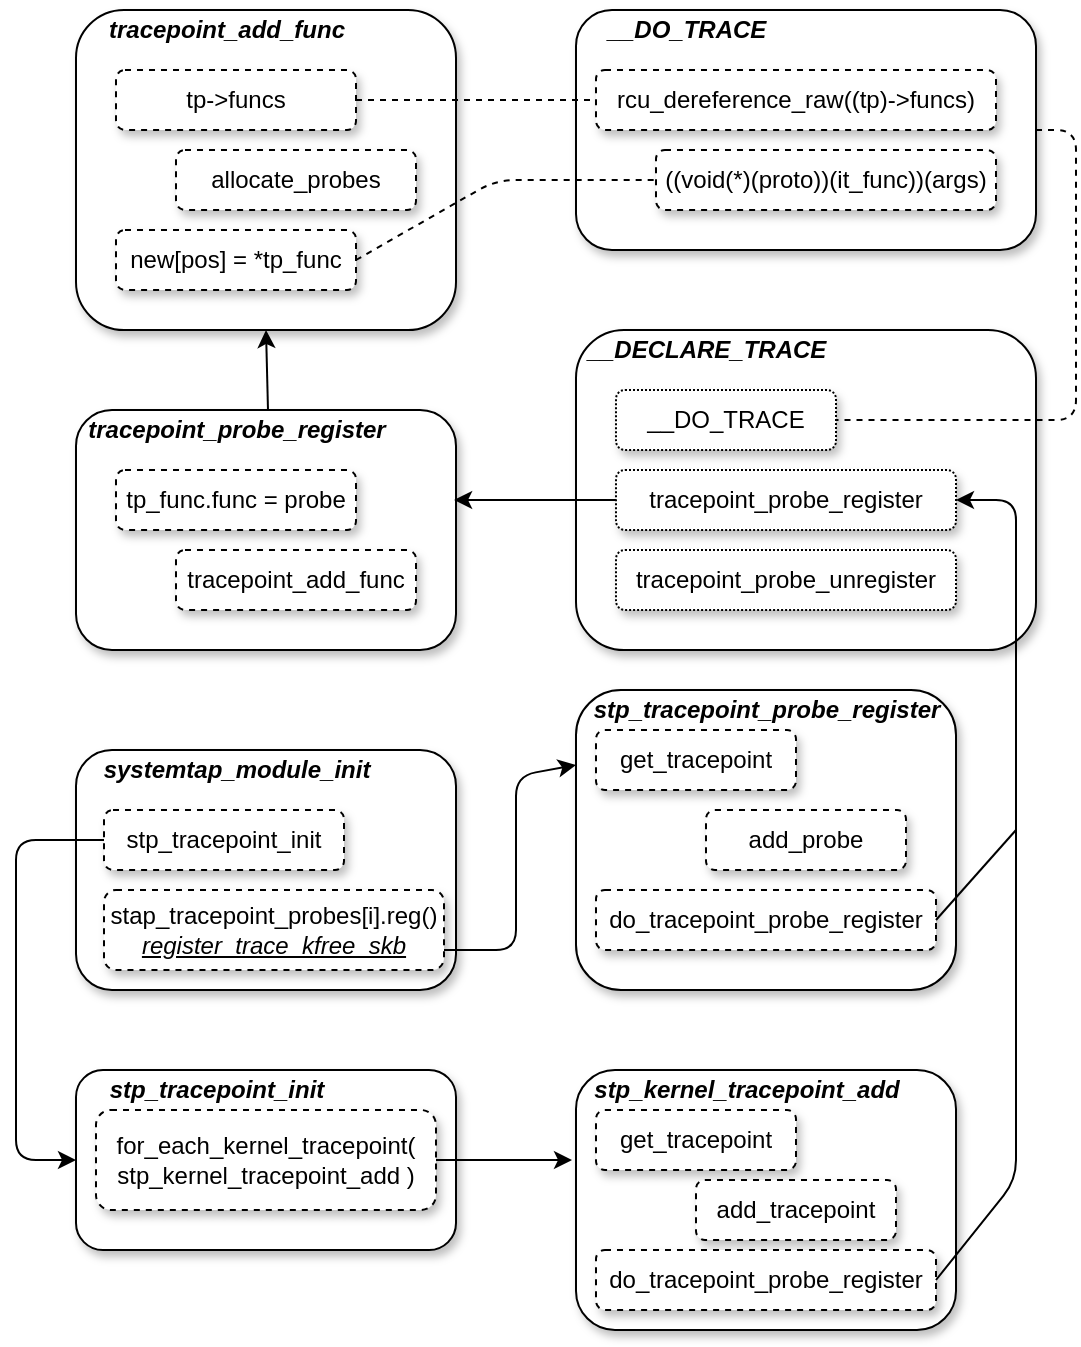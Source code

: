 <mxfile version="13.3.0" type="github">
  <diagram id="SiLNPbIiRl8q86T8gjG7" name="第 1 页">
    <mxGraphModel dx="946" dy="542" grid="1" gridSize="10" guides="1" tooltips="1" connect="1" arrows="1" fold="1" page="1" pageScale="1" pageWidth="827" pageHeight="1169" math="0" shadow="0">
      <root>
        <mxCell id="0" />
        <mxCell id="1" parent="0" />
        <mxCell id="6mz6jY-r5FibNLh7CHJM-1" value="" style="rounded=1;whiteSpace=wrap;html=1;shadow=1;" parent="1" vertex="1">
          <mxGeometry x="230" y="280" width="190" height="120" as="geometry" />
        </mxCell>
        <mxCell id="6mz6jY-r5FibNLh7CHJM-2" value="&lt;b&gt;&lt;i&gt;tracepoint_probe_register&lt;/i&gt;&lt;/b&gt;" style="text;html=1;align=center;verticalAlign=middle;resizable=0;points=[];autosize=1;" parent="1" vertex="1">
          <mxGeometry x="230" y="280" width="160" height="20" as="geometry" />
        </mxCell>
        <mxCell id="6mz6jY-r5FibNLh7CHJM-3" value="tp_func.func = probe" style="rounded=1;whiteSpace=wrap;html=1;shadow=1;dashed=1;" parent="1" vertex="1">
          <mxGeometry x="250" y="310" width="120" height="30" as="geometry" />
        </mxCell>
        <mxCell id="6mz6jY-r5FibNLh7CHJM-4" value="tracepoint_add_func" style="rounded=1;whiteSpace=wrap;html=1;shadow=1;dashed=1;" parent="1" vertex="1">
          <mxGeometry x="280" y="350" width="120" height="30" as="geometry" />
        </mxCell>
        <mxCell id="6mz6jY-r5FibNLh7CHJM-5" value="" style="rounded=1;whiteSpace=wrap;html=1;shadow=1;" parent="1" vertex="1">
          <mxGeometry x="230" y="80" width="190" height="160" as="geometry" />
        </mxCell>
        <mxCell id="6mz6jY-r5FibNLh7CHJM-6" value="&lt;b&gt;&lt;i&gt;tracepoint_add_func&lt;/i&gt;&lt;/b&gt;" style="text;html=1;align=center;verticalAlign=middle;resizable=0;points=[];autosize=1;" parent="1" vertex="1">
          <mxGeometry x="240" y="80" width="130" height="20" as="geometry" />
        </mxCell>
        <mxCell id="6mz6jY-r5FibNLh7CHJM-7" value="tp-&amp;gt;funcs" style="rounded=1;whiteSpace=wrap;html=1;shadow=1;dashed=1;" parent="1" vertex="1">
          <mxGeometry x="250" y="110" width="120" height="30" as="geometry" />
        </mxCell>
        <mxCell id="6mz6jY-r5FibNLh7CHJM-8" value="allocate_probes" style="rounded=1;whiteSpace=wrap;html=1;shadow=1;dashed=1;" parent="1" vertex="1">
          <mxGeometry x="280" y="150" width="120" height="30" as="geometry" />
        </mxCell>
        <mxCell id="6mz6jY-r5FibNLh7CHJM-13" value="new[pos] = *tp_func" style="rounded=1;whiteSpace=wrap;html=1;shadow=1;dashed=1;" parent="1" vertex="1">
          <mxGeometry x="250" y="190" width="120" height="30" as="geometry" />
        </mxCell>
        <mxCell id="6mz6jY-r5FibNLh7CHJM-14" value="" style="rounded=1;whiteSpace=wrap;html=1;shadow=1;" parent="1" vertex="1">
          <mxGeometry x="480" y="80" width="230" height="120" as="geometry" />
        </mxCell>
        <mxCell id="6mz6jY-r5FibNLh7CHJM-15" value="&lt;b&gt;&lt;i&gt;__DO_TRACE&lt;/i&gt;&lt;/b&gt;" style="text;html=1;align=center;verticalAlign=middle;resizable=0;points=[];autosize=1;" parent="1" vertex="1">
          <mxGeometry x="490" y="80" width="90" height="20" as="geometry" />
        </mxCell>
        <mxCell id="6mz6jY-r5FibNLh7CHJM-16" value="rcu_dereference_raw((tp)-&amp;gt;funcs)" style="rounded=1;whiteSpace=wrap;html=1;shadow=1;dashed=1;" parent="1" vertex="1">
          <mxGeometry x="490" y="110" width="200" height="30" as="geometry" />
        </mxCell>
        <mxCell id="6mz6jY-r5FibNLh7CHJM-17" value="((void(*)(proto))(it_func))(args)" style="rounded=1;whiteSpace=wrap;html=1;shadow=1;dashed=1;" parent="1" vertex="1">
          <mxGeometry x="520" y="150" width="170" height="30" as="geometry" />
        </mxCell>
        <mxCell id="6mz6jY-r5FibNLh7CHJM-18" value="" style="rounded=1;whiteSpace=wrap;html=1;shadow=1;" parent="1" vertex="1">
          <mxGeometry x="480" y="240" width="230" height="160" as="geometry" />
        </mxCell>
        <mxCell id="6mz6jY-r5FibNLh7CHJM-19" value="&lt;b&gt;&lt;i&gt;__DECLARE_TRACE&lt;/i&gt;&lt;/b&gt;" style="text;html=1;align=center;verticalAlign=middle;resizable=0;points=[];autosize=1;" parent="1" vertex="1">
          <mxGeometry x="480" y="240" width="130" height="20" as="geometry" />
        </mxCell>
        <mxCell id="6mz6jY-r5FibNLh7CHJM-20" value="__DO_TRACE" style="rounded=1;whiteSpace=wrap;html=1;shadow=1;dashed=1;dashPattern=1 1;" parent="1" vertex="1">
          <mxGeometry x="500" y="270" width="110" height="30" as="geometry" />
        </mxCell>
        <mxCell id="6mz6jY-r5FibNLh7CHJM-21" value="tracepoint_probe_register" style="rounded=1;whiteSpace=wrap;html=1;shadow=1;dashed=1;dashPattern=1 1;" parent="1" vertex="1">
          <mxGeometry x="500" y="310" width="170" height="30" as="geometry" />
        </mxCell>
        <mxCell id="6mz6jY-r5FibNLh7CHJM-22" value="tracepoint_probe_unregister" style="rounded=1;whiteSpace=wrap;html=1;shadow=1;dashed=1;dashPattern=1 1;" parent="1" vertex="1">
          <mxGeometry x="500" y="350" width="170" height="30" as="geometry" />
        </mxCell>
        <mxCell id="6mz6jY-r5FibNLh7CHJM-23" value="" style="endArrow=none;dashed=1;html=1;entryX=0;entryY=0.5;entryDx=0;entryDy=0;exitX=1;exitY=0.5;exitDx=0;exitDy=0;" parent="1" source="6mz6jY-r5FibNLh7CHJM-7" target="6mz6jY-r5FibNLh7CHJM-16" edge="1">
          <mxGeometry width="50" height="50" relative="1" as="geometry">
            <mxPoint x="390" y="280" as="sourcePoint" />
            <mxPoint x="440" y="230" as="targetPoint" />
          </mxGeometry>
        </mxCell>
        <mxCell id="6mz6jY-r5FibNLh7CHJM-24" value="" style="endArrow=none;dashed=1;html=1;exitX=1;exitY=0.5;exitDx=0;exitDy=0;entryX=0;entryY=0.5;entryDx=0;entryDy=0;" parent="1" source="6mz6jY-r5FibNLh7CHJM-13" target="6mz6jY-r5FibNLh7CHJM-17" edge="1">
          <mxGeometry width="50" height="50" relative="1" as="geometry">
            <mxPoint x="390" y="280" as="sourcePoint" />
            <mxPoint x="440" y="230" as="targetPoint" />
            <Array as="points">
              <mxPoint x="440" y="165" />
            </Array>
          </mxGeometry>
        </mxCell>
        <mxCell id="bRxL7dkLNSYcrZM7pXM8-5" value="" style="rounded=1;whiteSpace=wrap;html=1;shadow=1;" vertex="1" parent="1">
          <mxGeometry x="230" y="450" width="190" height="120" as="geometry" />
        </mxCell>
        <mxCell id="bRxL7dkLNSYcrZM7pXM8-6" value="&lt;b&gt;&lt;i&gt;systemtap_module_init&lt;/i&gt;&lt;/b&gt;" style="text;html=1;align=center;verticalAlign=middle;resizable=0;points=[];autosize=1;" vertex="1" parent="1">
          <mxGeometry x="235" y="450" width="150" height="20" as="geometry" />
        </mxCell>
        <mxCell id="bRxL7dkLNSYcrZM7pXM8-7" value="stp_tracepoint_init" style="rounded=1;whiteSpace=wrap;html=1;shadow=1;dashed=1;" vertex="1" parent="1">
          <mxGeometry x="244" y="480" width="120" height="30" as="geometry" />
        </mxCell>
        <mxCell id="bRxL7dkLNSYcrZM7pXM8-8" value="stap_tracepoint_probes[i].reg()&lt;br&gt;&lt;i&gt;&lt;u&gt;register_trace_kfree_skb&lt;/u&gt;&lt;/i&gt;" style="rounded=1;whiteSpace=wrap;html=1;shadow=1;dashed=1;" vertex="1" parent="1">
          <mxGeometry x="244" y="520" width="170" height="40" as="geometry" />
        </mxCell>
        <mxCell id="bRxL7dkLNSYcrZM7pXM8-11" value="" style="endArrow=classic;html=1;entryX=0.5;entryY=1;entryDx=0;entryDy=0;exitX=0.6;exitY=0;exitDx=0;exitDy=0;exitPerimeter=0;" edge="1" parent="1" source="6mz6jY-r5FibNLh7CHJM-2" target="6mz6jY-r5FibNLh7CHJM-5">
          <mxGeometry width="50" height="50" relative="1" as="geometry">
            <mxPoint x="325" y="270" as="sourcePoint" />
            <mxPoint x="570" y="310" as="targetPoint" />
          </mxGeometry>
        </mxCell>
        <mxCell id="bRxL7dkLNSYcrZM7pXM8-12" value="" style="rounded=1;whiteSpace=wrap;html=1;shadow=1;" vertex="1" parent="1">
          <mxGeometry x="480" y="610" width="190" height="130" as="geometry" />
        </mxCell>
        <mxCell id="bRxL7dkLNSYcrZM7pXM8-13" value="&lt;b&gt;&lt;i&gt;stp_kernel_tracepoint_add&lt;/i&gt;&lt;/b&gt;" style="text;html=1;align=center;verticalAlign=middle;resizable=0;points=[];autosize=1;" vertex="1" parent="1">
          <mxGeometry x="480" y="610" width="170" height="20" as="geometry" />
        </mxCell>
        <mxCell id="bRxL7dkLNSYcrZM7pXM8-14" value="get_tracepoint" style="rounded=1;whiteSpace=wrap;html=1;shadow=1;dashed=1;" vertex="1" parent="1">
          <mxGeometry x="490" y="630" width="100" height="30" as="geometry" />
        </mxCell>
        <mxCell id="bRxL7dkLNSYcrZM7pXM8-16" value="" style="endArrow=none;html=1;entryX=0;entryY=0.5;entryDx=0;entryDy=0;exitX=0.995;exitY=0.375;exitDx=0;exitDy=0;exitPerimeter=0;startArrow=classic;startFill=1;" edge="1" parent="1" source="6mz6jY-r5FibNLh7CHJM-1" target="6mz6jY-r5FibNLh7CHJM-21">
          <mxGeometry width="50" height="50" relative="1" as="geometry">
            <mxPoint x="320" y="380" as="sourcePoint" />
            <mxPoint x="370" y="330" as="targetPoint" />
          </mxGeometry>
        </mxCell>
        <mxCell id="bRxL7dkLNSYcrZM7pXM8-18" value="" style="endArrow=none;dashed=1;html=1;entryX=1;entryY=0.5;entryDx=0;entryDy=0;exitX=1;exitY=0.5;exitDx=0;exitDy=0;" edge="1" parent="1" source="6mz6jY-r5FibNLh7CHJM-14" target="6mz6jY-r5FibNLh7CHJM-20">
          <mxGeometry width="50" height="50" relative="1" as="geometry">
            <mxPoint x="320" y="380" as="sourcePoint" />
            <mxPoint x="370" y="330" as="targetPoint" />
            <Array as="points">
              <mxPoint x="730" y="140" />
              <mxPoint x="730" y="285" />
            </Array>
          </mxGeometry>
        </mxCell>
        <mxCell id="bRxL7dkLNSYcrZM7pXM8-19" value="" style="endArrow=classic;html=1;entryX=0;entryY=0.25;entryDx=0;entryDy=0;exitX=1;exitY=0.75;exitDx=0;exitDy=0;" edge="1" parent="1" source="bRxL7dkLNSYcrZM7pXM8-8" target="bRxL7dkLNSYcrZM7pXM8-24">
          <mxGeometry width="50" height="50" relative="1" as="geometry">
            <mxPoint x="350" y="390" as="sourcePoint" />
            <mxPoint x="400" y="340" as="targetPoint" />
            <Array as="points">
              <mxPoint x="450" y="550" />
              <mxPoint x="450" y="463" />
            </Array>
          </mxGeometry>
        </mxCell>
        <mxCell id="bRxL7dkLNSYcrZM7pXM8-20" value="" style="rounded=1;whiteSpace=wrap;html=1;shadow=1;" vertex="1" parent="1">
          <mxGeometry x="230" y="610" width="190" height="90" as="geometry" />
        </mxCell>
        <mxCell id="bRxL7dkLNSYcrZM7pXM8-21" value="&lt;span&gt;&lt;b&gt;&lt;i&gt;stp_tracepoint_init&lt;/i&gt;&lt;/b&gt;&lt;/span&gt;" style="text;html=1;align=center;verticalAlign=middle;resizable=0;points=[];autosize=1;" vertex="1" parent="1">
          <mxGeometry x="240" y="610" width="120" height="20" as="geometry" />
        </mxCell>
        <mxCell id="bRxL7dkLNSYcrZM7pXM8-22" value="for_each_kernel_tracepoint(&lt;br&gt;stp_kernel_tracepoint_add )" style="rounded=1;whiteSpace=wrap;html=1;shadow=1;dashed=1;" vertex="1" parent="1">
          <mxGeometry x="240" y="630" width="170" height="50" as="geometry" />
        </mxCell>
        <mxCell id="bRxL7dkLNSYcrZM7pXM8-23" value="add_tracepoint" style="rounded=1;whiteSpace=wrap;html=1;shadow=1;dashed=1;" vertex="1" parent="1">
          <mxGeometry x="540" y="665" width="100" height="30" as="geometry" />
        </mxCell>
        <mxCell id="bRxL7dkLNSYcrZM7pXM8-24" value="" style="rounded=1;whiteSpace=wrap;html=1;shadow=1;" vertex="1" parent="1">
          <mxGeometry x="480" y="420" width="190" height="150" as="geometry" />
        </mxCell>
        <mxCell id="bRxL7dkLNSYcrZM7pXM8-25" value="&lt;b&gt;&lt;i&gt;stp_tracepoint_probe_register&lt;/i&gt;&lt;/b&gt;" style="text;html=1;align=center;verticalAlign=middle;resizable=0;points=[];autosize=1;" vertex="1" parent="1">
          <mxGeometry x="480" y="420" width="190" height="20" as="geometry" />
        </mxCell>
        <mxCell id="bRxL7dkLNSYcrZM7pXM8-26" value="get_tracepoint" style="rounded=1;whiteSpace=wrap;html=1;shadow=1;dashed=1;" vertex="1" parent="1">
          <mxGeometry x="490" y="440" width="100" height="30" as="geometry" />
        </mxCell>
        <mxCell id="bRxL7dkLNSYcrZM7pXM8-27" value="add_probe" style="rounded=1;whiteSpace=wrap;html=1;shadow=1;dashed=1;" vertex="1" parent="1">
          <mxGeometry x="545" y="480" width="100" height="30" as="geometry" />
        </mxCell>
        <mxCell id="bRxL7dkLNSYcrZM7pXM8-28" value="do_tracepoint_probe_register" style="rounded=1;whiteSpace=wrap;html=1;shadow=1;dashed=1;" vertex="1" parent="1">
          <mxGeometry x="490" y="700" width="170" height="30" as="geometry" />
        </mxCell>
        <mxCell id="bRxL7dkLNSYcrZM7pXM8-29" value="" style="endArrow=classic;html=1;entryX=1;entryY=0.5;entryDx=0;entryDy=0;exitX=1;exitY=0.5;exitDx=0;exitDy=0;" edge="1" parent="1" source="bRxL7dkLNSYcrZM7pXM8-28" target="6mz6jY-r5FibNLh7CHJM-21">
          <mxGeometry width="50" height="50" relative="1" as="geometry">
            <mxPoint x="350" y="560" as="sourcePoint" />
            <mxPoint x="400" y="510" as="targetPoint" />
            <Array as="points">
              <mxPoint x="700" y="665" />
              <mxPoint x="700" y="325" />
            </Array>
          </mxGeometry>
        </mxCell>
        <mxCell id="bRxL7dkLNSYcrZM7pXM8-31" value="do_tracepoint_probe_register" style="rounded=1;whiteSpace=wrap;html=1;shadow=1;dashed=1;" vertex="1" parent="1">
          <mxGeometry x="490" y="520" width="170" height="30" as="geometry" />
        </mxCell>
        <mxCell id="bRxL7dkLNSYcrZM7pXM8-32" value="" style="endArrow=none;html=1;exitX=1;exitY=0.5;exitDx=0;exitDy=0;" edge="1" parent="1" source="bRxL7dkLNSYcrZM7pXM8-31">
          <mxGeometry width="50" height="50" relative="1" as="geometry">
            <mxPoint x="350" y="590" as="sourcePoint" />
            <mxPoint x="700" y="490" as="targetPoint" />
          </mxGeometry>
        </mxCell>
        <mxCell id="bRxL7dkLNSYcrZM7pXM8-33" value="" style="endArrow=classic;html=1;exitX=0;exitY=0.5;exitDx=0;exitDy=0;entryX=0;entryY=0.5;entryDx=0;entryDy=0;" edge="1" parent="1" source="bRxL7dkLNSYcrZM7pXM8-7" target="bRxL7dkLNSYcrZM7pXM8-20">
          <mxGeometry width="50" height="50" relative="1" as="geometry">
            <mxPoint x="350" y="550" as="sourcePoint" />
            <mxPoint x="400" y="500" as="targetPoint" />
            <Array as="points">
              <mxPoint x="200" y="495" />
              <mxPoint x="200" y="655" />
            </Array>
          </mxGeometry>
        </mxCell>
        <mxCell id="bRxL7dkLNSYcrZM7pXM8-34" value="" style="endArrow=classic;html=1;exitX=1;exitY=0.5;exitDx=0;exitDy=0;" edge="1" parent="1" source="bRxL7dkLNSYcrZM7pXM8-22">
          <mxGeometry width="50" height="50" relative="1" as="geometry">
            <mxPoint x="350" y="570" as="sourcePoint" />
            <mxPoint x="478" y="655" as="targetPoint" />
          </mxGeometry>
        </mxCell>
      </root>
    </mxGraphModel>
  </diagram>
</mxfile>
